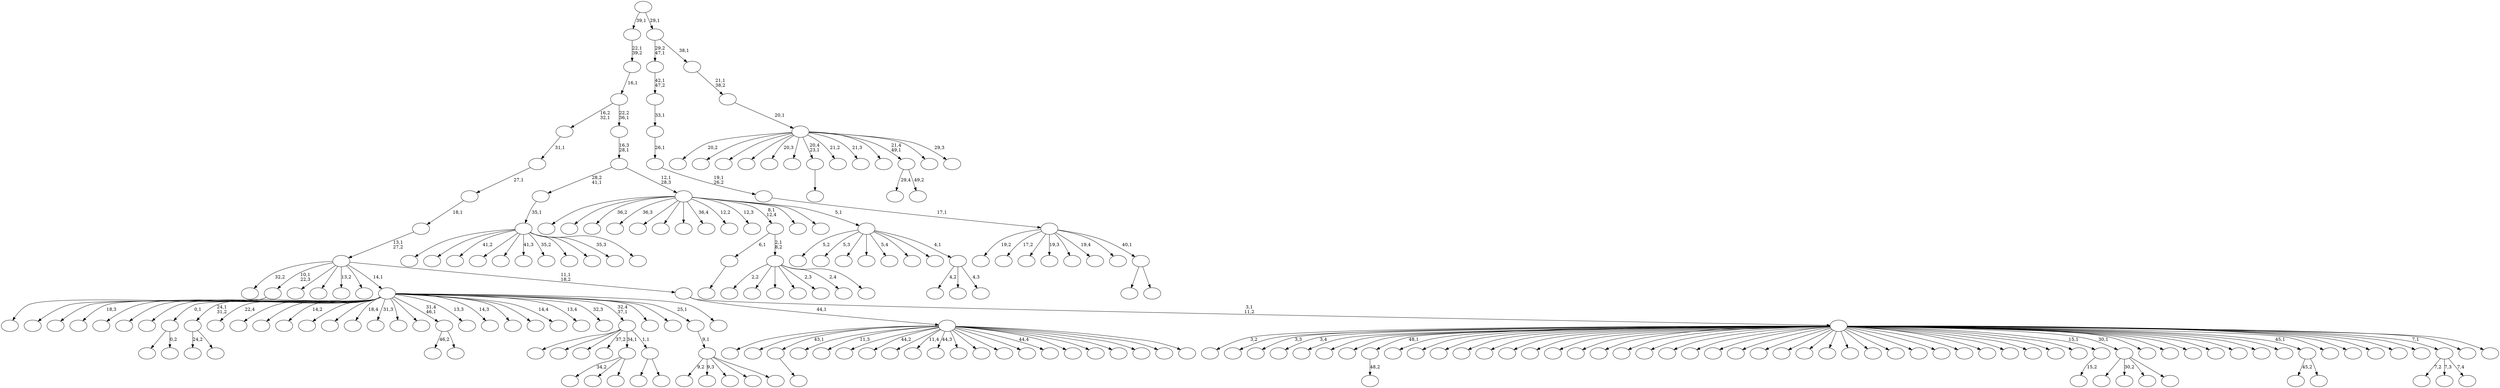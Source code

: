 digraph T {
	250 [label=""]
	249 [label=""]
	248 [label=""]
	247 [label=""]
	246 [label=""]
	245 [label=""]
	244 [label=""]
	243 [label=""]
	242 [label=""]
	241 [label=""]
	240 [label=""]
	239 [label=""]
	238 [label=""]
	237 [label=""]
	236 [label=""]
	235 [label=""]
	234 [label=""]
	233 [label=""]
	232 [label=""]
	231 [label=""]
	230 [label=""]
	229 [label=""]
	228 [label=""]
	227 [label=""]
	226 [label=""]
	225 [label=""]
	224 [label=""]
	223 [label=""]
	222 [label=""]
	221 [label=""]
	220 [label=""]
	219 [label=""]
	218 [label=""]
	217 [label=""]
	216 [label=""]
	215 [label=""]
	214 [label=""]
	213 [label=""]
	212 [label=""]
	211 [label=""]
	210 [label=""]
	209 [label=""]
	208 [label=""]
	207 [label=""]
	206 [label=""]
	205 [label=""]
	204 [label=""]
	203 [label=""]
	202 [label=""]
	201 [label=""]
	200 [label=""]
	199 [label=""]
	198 [label=""]
	197 [label=""]
	196 [label=""]
	195 [label=""]
	194 [label=""]
	193 [label=""]
	192 [label=""]
	191 [label=""]
	190 [label=""]
	189 [label=""]
	188 [label=""]
	187 [label=""]
	186 [label=""]
	185 [label=""]
	184 [label=""]
	183 [label=""]
	182 [label=""]
	181 [label=""]
	180 [label=""]
	179 [label=""]
	178 [label=""]
	177 [label=""]
	176 [label=""]
	175 [label=""]
	174 [label=""]
	173 [label=""]
	172 [label=""]
	171 [label=""]
	170 [label=""]
	169 [label=""]
	168 [label=""]
	167 [label=""]
	166 [label=""]
	165 [label=""]
	164 [label=""]
	163 [label=""]
	162 [label=""]
	161 [label=""]
	160 [label=""]
	159 [label=""]
	158 [label=""]
	157 [label=""]
	156 [label=""]
	155 [label=""]
	154 [label=""]
	153 [label=""]
	152 [label=""]
	151 [label=""]
	150 [label=""]
	149 [label=""]
	148 [label=""]
	147 [label=""]
	146 [label=""]
	145 [label=""]
	144 [label=""]
	143 [label=""]
	142 [label=""]
	141 [label=""]
	140 [label=""]
	139 [label=""]
	138 [label=""]
	137 [label=""]
	136 [label=""]
	135 [label=""]
	134 [label=""]
	133 [label=""]
	132 [label=""]
	131 [label=""]
	130 [label=""]
	129 [label=""]
	128 [label=""]
	127 [label=""]
	126 [label=""]
	125 [label=""]
	124 [label=""]
	123 [label=""]
	122 [label=""]
	121 [label=""]
	120 [label=""]
	119 [label=""]
	118 [label=""]
	117 [label=""]
	116 [label=""]
	115 [label=""]
	114 [label=""]
	113 [label=""]
	112 [label=""]
	111 [label=""]
	110 [label=""]
	109 [label=""]
	108 [label=""]
	107 [label=""]
	106 [label=""]
	105 [label=""]
	104 [label=""]
	103 [label=""]
	102 [label=""]
	101 [label=""]
	100 [label=""]
	99 [label=""]
	98 [label=""]
	97 [label=""]
	96 [label=""]
	95 [label=""]
	94 [label=""]
	93 [label=""]
	92 [label=""]
	91 [label=""]
	90 [label=""]
	89 [label=""]
	88 [label=""]
	87 [label=""]
	86 [label=""]
	85 [label=""]
	84 [label=""]
	83 [label=""]
	82 [label=""]
	81 [label=""]
	80 [label=""]
	79 [label=""]
	78 [label=""]
	77 [label=""]
	76 [label=""]
	75 [label=""]
	74 [label=""]
	73 [label=""]
	72 [label=""]
	71 [label=""]
	70 [label=""]
	69 [label=""]
	68 [label=""]
	67 [label=""]
	66 [label=""]
	65 [label=""]
	64 [label=""]
	63 [label=""]
	62 [label=""]
	61 [label=""]
	60 [label=""]
	59 [label=""]
	58 [label=""]
	57 [label=""]
	56 [label=""]
	55 [label=""]
	54 [label=""]
	53 [label=""]
	52 [label=""]
	51 [label=""]
	50 [label=""]
	49 [label=""]
	48 [label=""]
	47 [label=""]
	46 [label=""]
	45 [label=""]
	44 [label=""]
	43 [label=""]
	42 [label=""]
	41 [label=""]
	40 [label=""]
	39 [label=""]
	38 [label=""]
	37 [label=""]
	36 [label=""]
	35 [label=""]
	34 [label=""]
	33 [label=""]
	32 [label=""]
	31 [label=""]
	30 [label=""]
	29 [label=""]
	28 [label=""]
	27 [label=""]
	26 [label=""]
	25 [label=""]
	24 [label=""]
	23 [label=""]
	22 [label=""]
	21 [label=""]
	20 [label=""]
	19 [label=""]
	18 [label=""]
	17 [label=""]
	16 [label=""]
	15 [label=""]
	14 [label=""]
	13 [label=""]
	12 [label=""]
	11 [label=""]
	10 [label=""]
	9 [label=""]
	8 [label=""]
	7 [label=""]
	6 [label=""]
	5 [label=""]
	4 [label=""]
	3 [label=""]
	2 [label=""]
	1 [label=""]
	0 [label=""]
	229 -> 230 [label="48,2"]
	221 -> 222 [label=""]
	197 -> 248 [label=""]
	197 -> 198 [label="0,2"]
	195 -> 240 [label="24,2"]
	195 -> 196 [label=""]
	184 -> 185 [label=""]
	174 -> 175 [label=""]
	121 -> 122 [label="15,2"]
	119 -> 227 [label="46,2"]
	119 -> 120 [label=""]
	115 -> 214 [label=""]
	115 -> 141 [label="30,2"]
	115 -> 134 [label=""]
	115 -> 116 [label=""]
	87 -> 140 [label="45,2"]
	87 -> 88 [label=""]
	73 -> 231 [label="34,2"]
	73 -> 206 [label=""]
	73 -> 74 [label=""]
	67 -> 68 [label=""]
	60 -> 241 [label="2,2"]
	60 -> 219 [label=""]
	60 -> 189 [label=""]
	60 -> 164 [label=""]
	60 -> 128 [label="2,3"]
	60 -> 80 [label="2,4"]
	60 -> 61 [label=""]
	59 -> 184 [label="6,1"]
	59 -> 60 [label="2,1\n8,2"]
	57 -> 247 [label=""]
	57 -> 218 [label=""]
	57 -> 202 [label="41,2"]
	57 -> 176 [label=""]
	57 -> 170 [label=""]
	57 -> 169 [label="41,3"]
	57 -> 138 [label="35,2"]
	57 -> 107 [label=""]
	57 -> 96 [label=""]
	57 -> 75 [label="35,3"]
	57 -> 58 [label=""]
	56 -> 57 [label="35,1"]
	54 -> 188 [label=""]
	54 -> 55 [label=""]
	53 -> 215 [label=""]
	53 -> 156 [label=""]
	53 -> 100 [label=""]
	53 -> 78 [label="37,2"]
	53 -> 73 [label="34,1"]
	53 -> 54 [label="1,1"]
	43 -> 232 [label=""]
	43 -> 228 [label=""]
	43 -> 221 [label="43,1"]
	43 -> 209 [label=""]
	43 -> 183 [label="11,3"]
	43 -> 166 [label=""]
	43 -> 163 [label="44,2"]
	43 -> 161 [label=""]
	43 -> 151 [label="11,4"]
	43 -> 149 [label="44,3"]
	43 -> 148 [label=""]
	43 -> 136 [label=""]
	43 -> 126 [label=""]
	43 -> 117 [label=""]
	43 -> 113 [label="44,4"]
	43 -> 109 [label=""]
	43 -> 105 [label=""]
	43 -> 93 [label=""]
	43 -> 83 [label=""]
	43 -> 69 [label=""]
	43 -> 44 [label=""]
	41 -> 146 [label="9,2"]
	41 -> 118 [label="9,3"]
	41 -> 86 [label=""]
	41 -> 52 [label=""]
	41 -> 42 [label=""]
	40 -> 41 [label="9,1"]
	38 -> 157 [label=""]
	38 -> 39 [label=""]
	37 -> 233 [label="19,2"]
	37 -> 205 [label="17,2"]
	37 -> 181 [label=""]
	37 -> 165 [label="19,3"]
	37 -> 102 [label=""]
	37 -> 70 [label="19,4"]
	37 -> 65 [label=""]
	37 -> 38 [label="40,1"]
	36 -> 37 [label="17,1"]
	35 -> 36 [label="19,1\n26,2"]
	34 -> 35 [label="26,1"]
	33 -> 34 [label="33,1"]
	32 -> 33 [label="42,1\n47,2"]
	30 -> 84 [label="7,2"]
	30 -> 71 [label="7,3"]
	30 -> 31 [label="7,4"]
	28 -> 249 [label=""]
	28 -> 246 [label=""]
	28 -> 245 [label="18,3"]
	28 -> 244 [label=""]
	28 -> 236 [label=""]
	28 -> 220 [label=""]
	28 -> 197 [label="0,1"]
	28 -> 195 [label="24,1\n31,2"]
	28 -> 171 [label="22,4"]
	28 -> 158 [label=""]
	28 -> 154 [label=""]
	28 -> 153 [label="14,2"]
	28 -> 145 [label=""]
	28 -> 139 [label=""]
	28 -> 133 [label="18,4"]
	28 -> 130 [label="31,3"]
	28 -> 129 [label=""]
	28 -> 124 [label=""]
	28 -> 119 [label="31,4\n46,1"]
	28 -> 104 [label="13,3"]
	28 -> 99 [label="14,3"]
	28 -> 92 [label=""]
	28 -> 91 [label=""]
	28 -> 89 [label="14,4"]
	28 -> 82 [label="13,4"]
	28 -> 76 [label="32,3"]
	28 -> 53 [label="32,4\n37,1"]
	28 -> 51 [label=""]
	28 -> 49 [label=""]
	28 -> 40 [label="25,1"]
	28 -> 29 [label=""]
	25 -> 177 [label="29,4"]
	25 -> 26 [label="49,2"]
	22 -> 243 [label="3,2"]
	22 -> 242 [label=""]
	22 -> 239 [label="3,3"]
	22 -> 238 [label="3,4"]
	22 -> 237 [label=""]
	22 -> 235 [label=""]
	22 -> 234 [label=""]
	22 -> 229 [label="48,1"]
	22 -> 226 [label=""]
	22 -> 225 [label=""]
	22 -> 217 [label=""]
	22 -> 216 [label=""]
	22 -> 213 [label=""]
	22 -> 211 [label=""]
	22 -> 208 [label=""]
	22 -> 204 [label=""]
	22 -> 203 [label=""]
	22 -> 201 [label=""]
	22 -> 199 [label=""]
	22 -> 194 [label=""]
	22 -> 193 [label=""]
	22 -> 190 [label=""]
	22 -> 187 [label=""]
	22 -> 182 [label=""]
	22 -> 179 [label=""]
	22 -> 173 [label=""]
	22 -> 168 [label=""]
	22 -> 167 [label=""]
	22 -> 160 [label=""]
	22 -> 159 [label=""]
	22 -> 150 [label=""]
	22 -> 144 [label=""]
	22 -> 142 [label=""]
	22 -> 137 [label=""]
	22 -> 135 [label=""]
	22 -> 132 [label=""]
	22 -> 127 [label=""]
	22 -> 125 [label=""]
	22 -> 123 [label=""]
	22 -> 121 [label="15,1"]
	22 -> 115 [label="30,1"]
	22 -> 114 [label=""]
	22 -> 111 [label=""]
	22 -> 110 [label=""]
	22 -> 101 [label=""]
	22 -> 98 [label=""]
	22 -> 97 [label=""]
	22 -> 95 [label=""]
	22 -> 87 [label="45,1"]
	22 -> 81 [label=""]
	22 -> 77 [label=""]
	22 -> 72 [label=""]
	22 -> 66 [label=""]
	22 -> 50 [label=""]
	22 -> 30 [label="7,1"]
	22 -> 24 [label=""]
	22 -> 23 [label=""]
	21 -> 43 [label="44,1"]
	21 -> 22 [label="3,1\n11,2"]
	20 -> 250 [label="32,2"]
	20 -> 174 [label="10,1\n22,3"]
	20 -> 152 [label=""]
	20 -> 103 [label=""]
	20 -> 90 [label="13,2"]
	20 -> 62 [label=""]
	20 -> 28 [label="14,1"]
	20 -> 21 [label="11,1\n18,2"]
	19 -> 20 [label="13,1\n27,2"]
	18 -> 19 [label="18,1"]
	17 -> 18 [label="27,1"]
	16 -> 17 [label="31,1"]
	13 -> 210 [label="4,2"]
	13 -> 155 [label=""]
	13 -> 14 [label="4,3"]
	12 -> 224 [label="5,2"]
	12 -> 223 [label="5,3"]
	12 -> 180 [label=""]
	12 -> 147 [label=""]
	12 -> 131 [label="5,4"]
	12 -> 106 [label=""]
	12 -> 45 [label=""]
	12 -> 13 [label="4,1"]
	11 -> 207 [label=""]
	11 -> 200 [label=""]
	11 -> 191 [label="36,2"]
	11 -> 186 [label="36,3"]
	11 -> 172 [label=""]
	11 -> 112 [label=""]
	11 -> 94 [label=""]
	11 -> 85 [label="36,4"]
	11 -> 79 [label="12,2"]
	11 -> 63 [label="12,3"]
	11 -> 59 [label="8,1\n12,4"]
	11 -> 46 [label=""]
	11 -> 27 [label=""]
	11 -> 12 [label="5,1"]
	10 -> 56 [label="28,2\n41,1"]
	10 -> 11 [label="12,1\n28,3"]
	9 -> 10 [label="16,3\n28,1"]
	8 -> 16 [label="16,2\n32,1"]
	8 -> 9 [label="22,2\n36,1"]
	7 -> 8 [label="16,1"]
	6 -> 7 [label="22,1\n39,2"]
	4 -> 212 [label="20,2"]
	4 -> 192 [label=""]
	4 -> 178 [label=""]
	4 -> 162 [label=""]
	4 -> 143 [label="20,3"]
	4 -> 108 [label=""]
	4 -> 67 [label="20,4\n23,1"]
	4 -> 64 [label="21,2"]
	4 -> 48 [label="21,3"]
	4 -> 47 [label=""]
	4 -> 25 [label="21,4\n49,1"]
	4 -> 15 [label=""]
	4 -> 5 [label="29,3"]
	3 -> 4 [label="20,1"]
	2 -> 3 [label="21,1\n38,2"]
	1 -> 32 [label="29,2\n47,1"]
	1 -> 2 [label="38,1"]
	0 -> 6 [label="39,1"]
	0 -> 1 [label="29,1"]
}
